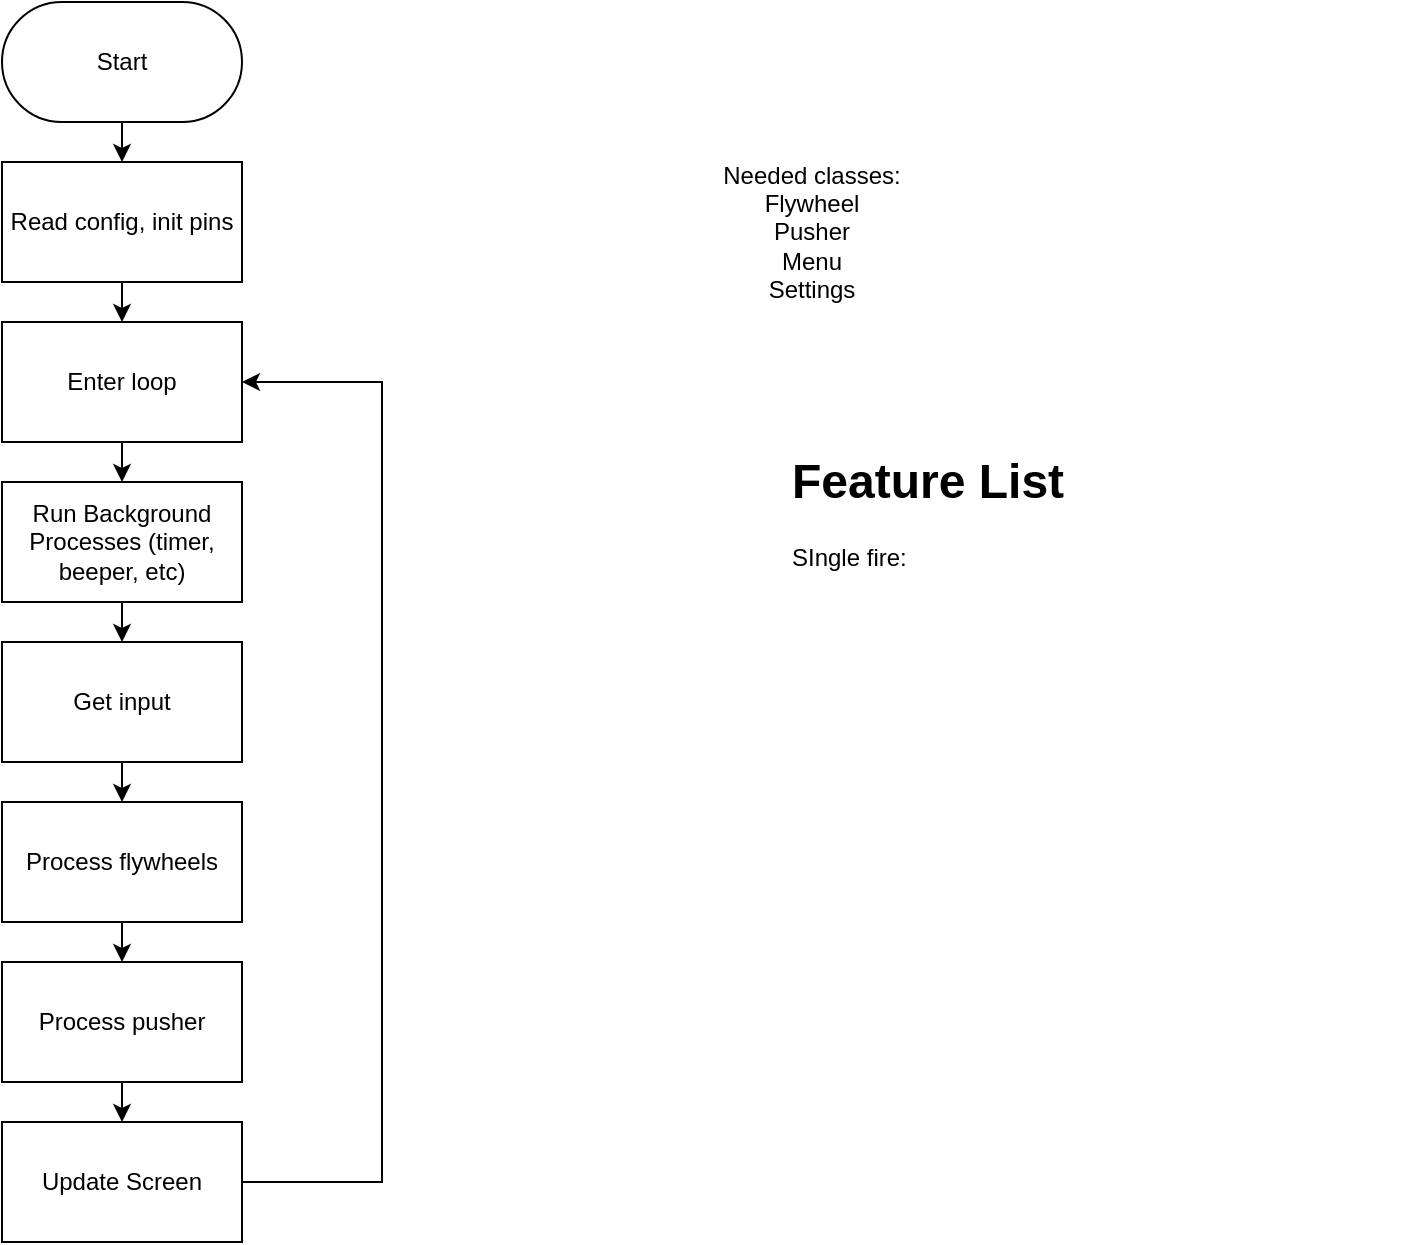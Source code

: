 <mxfile version="21.6.6" type="device" pages="6">
  <diagram name="Main" id="S1vQzTJ0WQg2u6IEPUsZ">
    <mxGraphModel dx="1434" dy="796" grid="1" gridSize="10" guides="1" tooltips="1" connect="1" arrows="1" fold="1" page="1" pageScale="1" pageWidth="850" pageHeight="1100" math="0" shadow="0">
      <root>
        <mxCell id="0" />
        <mxCell id="1" parent="0" />
        <mxCell id="q971Q7M62E0JYWFewIVm-9" style="edgeStyle=orthogonalEdgeStyle;rounded=0;orthogonalLoop=1;jettySize=auto;html=1;exitX=0.5;exitY=1;exitDx=0;exitDy=0;entryX=0.5;entryY=0;entryDx=0;entryDy=0;" parent="1" source="q971Q7M62E0JYWFewIVm-6" target="q971Q7M62E0JYWFewIVm-8" edge="1">
          <mxGeometry relative="1" as="geometry" />
        </mxCell>
        <mxCell id="q971Q7M62E0JYWFewIVm-6" value="Start" style="rounded=1;whiteSpace=wrap;html=1;arcSize=50;" parent="1" vertex="1">
          <mxGeometry x="80" y="40" width="120" height="60" as="geometry" />
        </mxCell>
        <mxCell id="q971Q7M62E0JYWFewIVm-12" style="edgeStyle=orthogonalEdgeStyle;rounded=0;orthogonalLoop=1;jettySize=auto;html=1;exitX=0.5;exitY=1;exitDx=0;exitDy=0;entryX=0.5;entryY=0;entryDx=0;entryDy=0;" parent="1" source="q971Q7M62E0JYWFewIVm-8" target="q971Q7M62E0JYWFewIVm-10" edge="1">
          <mxGeometry relative="1" as="geometry" />
        </mxCell>
        <mxCell id="q971Q7M62E0JYWFewIVm-8" value="Read config, init pins" style="rounded=0;whiteSpace=wrap;html=1;" parent="1" vertex="1">
          <mxGeometry x="80" y="120" width="120" height="60" as="geometry" />
        </mxCell>
        <mxCell id="q971Q7M62E0JYWFewIVm-22" style="edgeStyle=orthogonalEdgeStyle;rounded=0;orthogonalLoop=1;jettySize=auto;html=1;exitX=0.5;exitY=1;exitDx=0;exitDy=0;entryX=0.5;entryY=0;entryDx=0;entryDy=0;" parent="1" source="q971Q7M62E0JYWFewIVm-10" target="q971Q7M62E0JYWFewIVm-21" edge="1">
          <mxGeometry relative="1" as="geometry" />
        </mxCell>
        <mxCell id="q971Q7M62E0JYWFewIVm-10" value="Enter loop" style="rounded=0;whiteSpace=wrap;html=1;" parent="1" vertex="1">
          <mxGeometry x="80" y="200" width="120" height="60" as="geometry" />
        </mxCell>
        <mxCell id="q971Q7M62E0JYWFewIVm-16" style="edgeStyle=orthogonalEdgeStyle;rounded=0;orthogonalLoop=1;jettySize=auto;html=1;exitX=0.5;exitY=1;exitDx=0;exitDy=0;entryX=0.5;entryY=0;entryDx=0;entryDy=0;" parent="1" source="q971Q7M62E0JYWFewIVm-13" target="q971Q7M62E0JYWFewIVm-15" edge="1">
          <mxGeometry relative="1" as="geometry" />
        </mxCell>
        <mxCell id="q971Q7M62E0JYWFewIVm-13" value="Get input" style="rounded=0;whiteSpace=wrap;html=1;" parent="1" vertex="1">
          <mxGeometry x="80" y="360" width="120" height="60" as="geometry" />
        </mxCell>
        <mxCell id="q971Q7M62E0JYWFewIVm-20" style="edgeStyle=orthogonalEdgeStyle;rounded=0;orthogonalLoop=1;jettySize=auto;html=1;exitX=0.5;exitY=1;exitDx=0;exitDy=0;entryX=0.5;entryY=0;entryDx=0;entryDy=0;" parent="1" source="q971Q7M62E0JYWFewIVm-15" target="q971Q7M62E0JYWFewIVm-17" edge="1">
          <mxGeometry relative="1" as="geometry" />
        </mxCell>
        <mxCell id="q971Q7M62E0JYWFewIVm-15" value="Process flywheels" style="rounded=0;whiteSpace=wrap;html=1;" parent="1" vertex="1">
          <mxGeometry x="80" y="440" width="120" height="60" as="geometry" />
        </mxCell>
        <mxCell id="q971Q7M62E0JYWFewIVm-19" style="edgeStyle=orthogonalEdgeStyle;rounded=0;orthogonalLoop=1;jettySize=auto;html=1;exitX=0.5;exitY=1;exitDx=0;exitDy=0;entryX=0.5;entryY=0;entryDx=0;entryDy=0;" parent="1" source="q971Q7M62E0JYWFewIVm-17" target="q971Q7M62E0JYWFewIVm-18" edge="1">
          <mxGeometry relative="1" as="geometry" />
        </mxCell>
        <mxCell id="q971Q7M62E0JYWFewIVm-17" value="Process pusher" style="rounded=0;whiteSpace=wrap;html=1;" parent="1" vertex="1">
          <mxGeometry x="80" y="520" width="120" height="60" as="geometry" />
        </mxCell>
        <mxCell id="q971Q7M62E0JYWFewIVm-24" style="edgeStyle=orthogonalEdgeStyle;rounded=0;orthogonalLoop=1;jettySize=auto;html=1;exitX=1;exitY=0.5;exitDx=0;exitDy=0;entryX=1;entryY=0.5;entryDx=0;entryDy=0;" parent="1" source="q971Q7M62E0JYWFewIVm-18" target="q971Q7M62E0JYWFewIVm-10" edge="1">
          <mxGeometry relative="1" as="geometry">
            <mxPoint x="230" y="250" as="targetPoint" />
            <Array as="points">
              <mxPoint x="270" y="630" />
              <mxPoint x="270" y="230" />
            </Array>
          </mxGeometry>
        </mxCell>
        <mxCell id="q971Q7M62E0JYWFewIVm-18" value="Update Screen" style="rounded=0;whiteSpace=wrap;html=1;" parent="1" vertex="1">
          <mxGeometry x="80" y="600" width="120" height="60" as="geometry" />
        </mxCell>
        <mxCell id="q971Q7M62E0JYWFewIVm-23" style="edgeStyle=orthogonalEdgeStyle;rounded=0;orthogonalLoop=1;jettySize=auto;html=1;exitX=0.5;exitY=1;exitDx=0;exitDy=0;entryX=0.5;entryY=0;entryDx=0;entryDy=0;" parent="1" source="q971Q7M62E0JYWFewIVm-21" target="q971Q7M62E0JYWFewIVm-13" edge="1">
          <mxGeometry relative="1" as="geometry" />
        </mxCell>
        <mxCell id="q971Q7M62E0JYWFewIVm-21" value="Run Background Processes (timer, beeper, etc)" style="rounded=0;whiteSpace=wrap;html=1;" parent="1" vertex="1">
          <mxGeometry x="80" y="280" width="120" height="60" as="geometry" />
        </mxCell>
        <mxCell id="Ufhu8UNwI29cVYtVg4LL-1" value="Needed classes:&lt;br&gt;Flywheel&lt;br&gt;Pusher&lt;br&gt;Menu&lt;br&gt;Settings" style="text;html=1;strokeColor=none;fillColor=none;align=center;verticalAlign=middle;whiteSpace=wrap;rounded=0;" parent="1" vertex="1">
          <mxGeometry x="360" y="80" width="250" height="150" as="geometry" />
        </mxCell>
        <mxCell id="DsU-bntBNaJ-lSvKhOVX-2" value="&lt;h1&gt;Feature List&lt;/h1&gt;&lt;p&gt;SIngle fire:&lt;/p&gt;&lt;p&gt;&lt;span style=&quot;white-space: pre;&quot;&gt;&#x9;&lt;/span&gt;&lt;br&gt;&lt;/p&gt;" style="text;html=1;strokeColor=none;fillColor=none;spacing=5;spacingTop=-20;whiteSpace=wrap;overflow=hidden;rounded=0;" parent="1" vertex="1">
          <mxGeometry x="470" y="260" width="310" height="210" as="geometry" />
        </mxCell>
      </root>
    </mxGraphModel>
  </diagram>
  <diagram id="bsquM2K0iheDTah16RhR" name="BKProcess">
    <mxGraphModel dx="961" dy="633" grid="1" gridSize="10" guides="1" tooltips="1" connect="1" arrows="1" fold="1" page="1" pageScale="1" pageWidth="850" pageHeight="1100" math="0" shadow="0">
      <root>
        <mxCell id="0" />
        <mxCell id="1" parent="0" />
        <mxCell id="mD_ZFdqCyU3dgWbyYu75-1" value="&lt;h1&gt;Background Process handler&lt;/h1&gt;&lt;p&gt;Some things like ESC pulses (if D-SHOT) and countdown timers (like the global tick counter) or the buzzer need to be run every cycle. That happens here each box here will represent its own globally available class&lt;/p&gt;" style="text;html=1;strokeColor=none;fillColor=none;spacing=5;spacingTop=-20;whiteSpace=wrap;overflow=hidden;rounded=0;" parent="1" vertex="1">
          <mxGeometry x="10" y="10" width="410" height="120" as="geometry" />
        </mxCell>
        <mxCell id="mD_ZFdqCyU3dgWbyYu75-2" style="edgeStyle=orthogonalEdgeStyle;rounded=0;orthogonalLoop=1;jettySize=auto;html=1;exitX=0.5;exitY=1;exitDx=0;exitDy=0;entryX=0.494;entryY=-0.065;entryDx=0;entryDy=0;entryPerimeter=0;" parent="1" source="mD_ZFdqCyU3dgWbyYu75-3" target="mD_ZFdqCyU3dgWbyYu75-5" edge="1">
          <mxGeometry relative="1" as="geometry" />
        </mxCell>
        <mxCell id="mD_ZFdqCyU3dgWbyYu75-3" value="Enter" style="rounded=1;whiteSpace=wrap;html=1;arcSize=50;" parent="1" vertex="1">
          <mxGeometry x="80" y="120" width="120" height="60" as="geometry" />
        </mxCell>
        <mxCell id="WmsKazbBQj7d4qPn1dMW-2" style="edgeStyle=orthogonalEdgeStyle;rounded=0;orthogonalLoop=1;jettySize=auto;html=1;exitX=0.5;exitY=1;exitDx=0;exitDy=0;entryX=0.5;entryY=0;entryDx=0;entryDy=0;" parent="1" source="mD_ZFdqCyU3dgWbyYu75-5" target="mD_ZFdqCyU3dgWbyYu75-8" edge="1">
          <mxGeometry relative="1" as="geometry" />
        </mxCell>
        <mxCell id="mD_ZFdqCyU3dgWbyYu75-5" value="GetTicks()" style="rounded=0;whiteSpace=wrap;html=1;" parent="1" vertex="1">
          <mxGeometry x="80" y="200" width="120" height="60" as="geometry" />
        </mxCell>
        <mxCell id="mD_ZFdqCyU3dgWbyYu75-6" value="Return" style="rounded=1;whiteSpace=wrap;html=1;arcSize=50;" parent="1" vertex="1">
          <mxGeometry x="80" y="360" width="120" height="60" as="geometry" />
        </mxCell>
        <mxCell id="WmsKazbBQj7d4qPn1dMW-3" style="edgeStyle=orthogonalEdgeStyle;rounded=0;orthogonalLoop=1;jettySize=auto;html=1;exitX=0.5;exitY=1;exitDx=0;exitDy=0;entryX=0.5;entryY=0;entryDx=0;entryDy=0;" parent="1" source="mD_ZFdqCyU3dgWbyYu75-8" target="mD_ZFdqCyU3dgWbyYu75-6" edge="1">
          <mxGeometry relative="1" as="geometry" />
        </mxCell>
        <mxCell id="mD_ZFdqCyU3dgWbyYu75-8" value="Buzzer()" style="rounded=0;whiteSpace=wrap;html=1;" parent="1" vertex="1">
          <mxGeometry x="80" y="280" width="120" height="60" as="geometry" />
        </mxCell>
        <mxCell id="mD_ZFdqCyU3dgWbyYu75-9" value="Everything in the arduino core should have millis(), but this makes it one step more general" style="text;html=1;strokeColor=none;fillColor=none;align=center;verticalAlign=middle;whiteSpace=wrap;rounded=0;" parent="1" vertex="1">
          <mxGeometry x="220" y="190" width="230" height="80" as="geometry" />
        </mxCell>
        <mxCell id="WmsKazbBQj7d4qPn1dMW-1" value="The buzzer will count down with this class, it can be enabled from anywhere, but it&#39;s time-of-life will be determined here" style="text;html=1;strokeColor=none;fillColor=none;align=center;verticalAlign=middle;whiteSpace=wrap;rounded=0;" parent="1" vertex="1">
          <mxGeometry x="230" y="270" width="240" height="70" as="geometry" />
        </mxCell>
      </root>
    </mxGraphModel>
  </diagram>
  <diagram id="3Bh--NBAPYmBV9mKjsxZ" name="Input">
    <mxGraphModel dx="961" dy="633" grid="1" gridSize="10" guides="1" tooltips="1" connect="1" arrows="1" fold="1" page="1" pageScale="1" pageWidth="850" pageHeight="1100" math="0" shadow="0">
      <root>
        <mxCell id="0" />
        <mxCell id="1" parent="0" />
        <mxCell id="MHEMHQJvOe5p6df1pw86-2" value="&lt;h1&gt;Input abstraction Layer&lt;/h1&gt;&lt;p&gt;Input pins are mapped to variables that can be used by all platforms and configurations. This will allow things that may not be connected to be processed without much difference.&lt;/p&gt;" style="text;html=1;strokeColor=none;fillColor=none;spacing=5;spacingTop=-20;whiteSpace=wrap;overflow=hidden;rounded=0;" parent="1" vertex="1">
          <mxGeometry x="10" y="10" width="330" height="120" as="geometry" />
        </mxCell>
        <mxCell id="MHEMHQJvOe5p6df1pw86-7" style="edgeStyle=orthogonalEdgeStyle;rounded=0;orthogonalLoop=1;jettySize=auto;html=1;exitX=0.5;exitY=1;exitDx=0;exitDy=0;entryX=0.494;entryY=-0.065;entryDx=0;entryDy=0;entryPerimeter=0;" parent="1" source="MHEMHQJvOe5p6df1pw86-3" target="MHEMHQJvOe5p6df1pw86-4" edge="1">
          <mxGeometry relative="1" as="geometry" />
        </mxCell>
        <mxCell id="MHEMHQJvOe5p6df1pw86-3" value="Enter" style="rounded=1;whiteSpace=wrap;html=1;arcSize=50;" parent="1" vertex="1">
          <mxGeometry x="80" y="120" width="120" height="60" as="geometry" />
        </mxCell>
        <mxCell id="MHEMHQJvOe5p6df1pw86-8" style="edgeStyle=orthogonalEdgeStyle;rounded=0;orthogonalLoop=1;jettySize=auto;html=1;exitX=0.5;exitY=1;exitDx=0;exitDy=0;entryX=0.5;entryY=0;entryDx=0;entryDy=0;" parent="1" source="MHEMHQJvOe5p6df1pw86-4" target="MHEMHQJvOe5p6df1pw86-6" edge="1">
          <mxGeometry relative="1" as="geometry" />
        </mxCell>
        <mxCell id="MHEMHQJvOe5p6df1pw86-4" value="Map inputs" style="rounded=0;whiteSpace=wrap;html=1;" parent="1" vertex="1">
          <mxGeometry x="80" y="200" width="120" height="60" as="geometry" />
        </mxCell>
        <mxCell id="MHEMHQJvOe5p6df1pw86-6" value="Return" style="rounded=1;whiteSpace=wrap;html=1;arcSize=50;" parent="1" vertex="1">
          <mxGeometry x="80" y="280" width="120" height="60" as="geometry" />
        </mxCell>
        <mxCell id="MHEMHQJvOe5p6df1pw86-9" value="This will be an input class with readonly members (see: https://stackoverflow.com/questions/5424042/class-variables-public-access-read-only-but-private-access-read-write)" style="text;html=1;strokeColor=none;fillColor=none;align=center;verticalAlign=middle;whiteSpace=wrap;rounded=0;" parent="1" vertex="1">
          <mxGeometry x="210" y="190" width="330" height="80" as="geometry" />
        </mxCell>
      </root>
    </mxGraphModel>
  </diagram>
  <diagram id="68GvKNVA1mP3gbJ24CfT" name="Flywheel Process">
    <mxGraphModel dx="1434" dy="796" grid="1" gridSize="10" guides="1" tooltips="1" connect="1" arrows="1" fold="1" page="1" pageScale="1" pageWidth="850" pageHeight="1100" math="0" shadow="0">
      <root>
        <mxCell id="0" />
        <mxCell id="1" parent="0" />
        <mxCell id="2d1kuuoPiERxN79Q7k8u-1" value="&lt;h1&gt;Flywheel process&lt;/h1&gt;&lt;p&gt;Will have its own ticker function because some types of motors (namely DShot) need to be sent manually each frame. Also (Namely DShot) telemetry must be collected every frame&lt;/p&gt;" style="text;html=1;strokeColor=none;fillColor=none;spacing=5;spacingTop=-20;whiteSpace=wrap;overflow=hidden;rounded=0;" parent="1" vertex="1">
          <mxGeometry x="10" y="10" width="330" height="120" as="geometry" />
        </mxCell>
        <mxCell id="2d1kuuoPiERxN79Q7k8u-2" style="edgeStyle=orthogonalEdgeStyle;rounded=0;orthogonalLoop=1;jettySize=auto;html=1;exitX=0.5;exitY=1;exitDx=0;exitDy=0;entryX=0.494;entryY=-0.065;entryDx=0;entryDy=0;entryPerimeter=0;" parent="1" source="2d1kuuoPiERxN79Q7k8u-3" target="2d1kuuoPiERxN79Q7k8u-5" edge="1">
          <mxGeometry relative="1" as="geometry" />
        </mxCell>
        <mxCell id="2d1kuuoPiERxN79Q7k8u-3" value="Enter" style="rounded=1;whiteSpace=wrap;html=1;arcSize=50;" parent="1" vertex="1">
          <mxGeometry x="80" y="120" width="120" height="60" as="geometry" />
        </mxCell>
        <mxCell id="2d1kuuoPiERxN79Q7k8u-9" style="edgeStyle=orthogonalEdgeStyle;rounded=0;orthogonalLoop=1;jettySize=auto;html=1;exitX=0.5;exitY=1;exitDx=0;exitDy=0;entryX=0.5;entryY=0;entryDx=0;entryDy=0;" parent="1" source="2d1kuuoPiERxN79Q7k8u-5" target="2d1kuuoPiERxN79Q7k8u-8" edge="1">
          <mxGeometry relative="1" as="geometry" />
        </mxCell>
        <mxCell id="2d1kuuoPiERxN79Q7k8u-5" value="Drive Motor" style="rounded=0;whiteSpace=wrap;html=1;" parent="1" vertex="1">
          <mxGeometry x="80" y="200" width="120" height="60" as="geometry" />
        </mxCell>
        <mxCell id="2d1kuuoPiERxN79Q7k8u-6" value="Return" style="rounded=1;whiteSpace=wrap;html=1;arcSize=50;" parent="1" vertex="1">
          <mxGeometry x="80" y="460" width="120" height="60" as="geometry" />
        </mxCell>
        <mxCell id="2d1kuuoPiERxN79Q7k8u-7" value="Set the motor output with the latest throttle value" style="text;html=1;strokeColor=none;fillColor=none;align=center;verticalAlign=middle;whiteSpace=wrap;rounded=0;" parent="1" vertex="1">
          <mxGeometry x="210" y="190" width="330" height="80" as="geometry" />
        </mxCell>
        <mxCell id="2d1kuuoPiERxN79Q7k8u-8" value="Process speed" style="rounded=0;whiteSpace=wrap;html=1;" parent="1" vertex="1">
          <mxGeometry x="80" y="280" width="120" height="60" as="geometry" />
        </mxCell>
        <mxCell id="2d1kuuoPiERxN79Q7k8u-10" value="The motor class with have a HasReachedSpeed() boolean. With closed loop motors, this will look at real throttle values and determine if this has happened, but with dumber motor types, this will be timer based, with the correct delays set in the config file" style="text;html=1;strokeColor=none;fillColor=none;align=center;verticalAlign=middle;whiteSpace=wrap;rounded=0;" parent="1" vertex="1">
          <mxGeometry x="225" y="270" width="400" height="100" as="geometry" />
        </mxCell>
        <mxCell id="2d1kuuoPiERxN79Q7k8u-11" value="Note: for closed loop motors, we need to relate throttle value to RPM. we need a calibration function for that, and the ability to save the resulting values into ROM. (Also a default function)" style="text;html=1;strokeColor=none;fillColor=none;align=center;verticalAlign=middle;whiteSpace=wrap;rounded=0;" parent="1" vertex="1">
          <mxGeometry x="410" y="40" width="240" height="130" as="geometry" />
        </mxCell>
      </root>
    </mxGraphModel>
  </diagram>
  <diagram id="GrL_Apm6GFU2-oQZu7ur" name="PusherProcess">
    <mxGraphModel dx="1434" dy="796" grid="1" gridSize="10" guides="1" tooltips="1" connect="1" arrows="1" fold="1" page="1" pageScale="1" pageWidth="850" pageHeight="1100" math="0" shadow="0">
      <root>
        <mxCell id="0" />
        <mxCell id="1" parent="0" />
        <mxCell id="Z2W0BY5XMFeomVGp_JNg-1" value="&lt;h1&gt;Handler&lt;/h1&gt;&lt;p&gt;For all types of backends, we can pass back several push types:&lt;/p&gt;&lt;p&gt;sending a trigger event will initialize one of these modes, and it will run until otherwise specified&lt;/p&gt;&lt;p&gt;full-auto:&lt;/p&gt;&lt;p&gt;speed (speed is unitless, and is mapped from max to the max speed as configured by delay)&lt;/p&gt;&lt;p&gt;burst:&lt;/p&gt;&lt;p&gt;speed + count&lt;/p&gt;&lt;p&gt;&lt;br&gt;&lt;/p&gt;" style="text;html=1;strokeColor=none;fillColor=none;spacing=5;spacingTop=-20;whiteSpace=wrap;overflow=hidden;rounded=0;" vertex="1" parent="1">
          <mxGeometry x="330" y="350" width="390" height="370" as="geometry" />
        </mxCell>
      </root>
    </mxGraphModel>
  </diagram>
  <diagram id="kuhQbk82_P6Rk2dcyBhM" name="MenuLayout">
    <mxGraphModel dx="1434" dy="796" grid="1" gridSize="10" guides="1" tooltips="1" connect="1" arrows="1" fold="1" page="1" pageScale="1" pageWidth="850" pageHeight="1100" math="0" shadow="0">
      <root>
        <mxCell id="0" />
        <mxCell id="1" parent="0" />
        <mxCell id="vCmEoQ4axBjhFHnykl6A-1" value="&lt;h1&gt;Connectome and Menu&lt;/h1&gt;&lt;p&gt;There will be a struct/class that contains all the live settings for the blaster.&lt;/p&gt;&lt;p&gt;The connectome will take input and behave blindly according to these settings.&lt;/p&gt;&lt;p&gt;The menu object will edit these settings. This way, we can have multiple sources of edits (web over http or on the on-board screen) and they will not affect how the connectome functions&lt;/p&gt;&lt;p&gt;&lt;br&gt;&lt;/p&gt;" style="text;html=1;strokeColor=none;fillColor=none;spacing=5;spacingTop=-20;whiteSpace=wrap;overflow=hidden;rounded=0;" vertex="1" parent="1">
          <mxGeometry x="330" y="550" width="410" height="260" as="geometry" />
        </mxCell>
      </root>
    </mxGraphModel>
  </diagram>
</mxfile>
